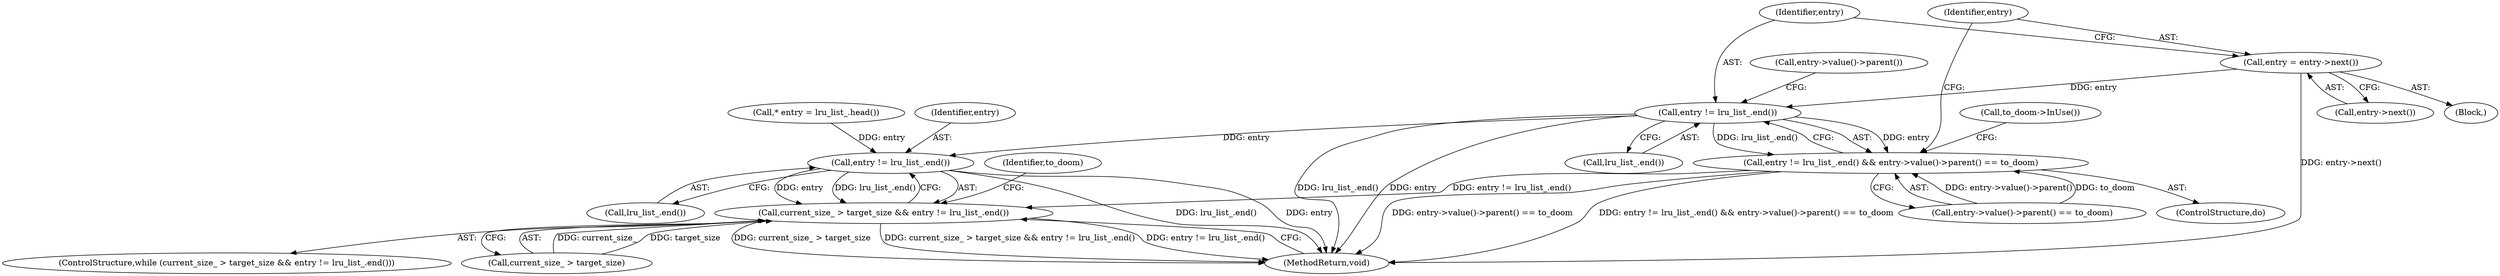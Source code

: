 digraph "0_Chrome_9ab771022535b499e4d7a7f12fa6c60a294f7de4_0@pointer" {
"1000134" [label="(Call,entry = entry->next())"];
"1000138" [label="(Call,entry != lru_list_.end())"];
"1000124" [label="(Call,entry != lru_list_.end())"];
"1000120" [label="(Call,current_size_ > target_size && entry != lru_list_.end())"];
"1000137" [label="(Call,entry != lru_list_.end() && entry->value()->parent() == to_doom)"];
"1000133" [label="(Block,)"];
"1000116" [label="(Call,* entry = lru_list_.head())"];
"1000124" [label="(Call,entry != lru_list_.end())"];
"1000137" [label="(Call,entry != lru_list_.end() && entry->value()->parent() == to_doom)"];
"1000141" [label="(Call,entry->value()->parent() == to_doom)"];
"1000134" [label="(Call,entry = entry->next())"];
"1000125" [label="(Identifier,entry)"];
"1000119" [label="(ControlStructure,while (current_size_ > target_size && entry != lru_list_.end()))"];
"1000140" [label="(Call,lru_list_.end())"];
"1000142" [label="(Call,entry->value()->parent())"];
"1000120" [label="(Call,current_size_ > target_size && entry != lru_list_.end())"];
"1000138" [label="(Call,entry != lru_list_.end())"];
"1000126" [label="(Call,lru_list_.end())"];
"1000130" [label="(Identifier,to_doom)"];
"1000135" [label="(Identifier,entry)"];
"1000146" [label="(Call,to_doom->InUse())"];
"1000121" [label="(Call,current_size_ > target_size)"];
"1000139" [label="(Identifier,entry)"];
"1000148" [label="(MethodReturn,void)"];
"1000132" [label="(ControlStructure,do)"];
"1000136" [label="(Call,entry->next())"];
"1000134" -> "1000133"  [label="AST: "];
"1000134" -> "1000136"  [label="CFG: "];
"1000135" -> "1000134"  [label="AST: "];
"1000136" -> "1000134"  [label="AST: "];
"1000139" -> "1000134"  [label="CFG: "];
"1000134" -> "1000148"  [label="DDG: entry->next()"];
"1000134" -> "1000138"  [label="DDG: entry"];
"1000138" -> "1000137"  [label="AST: "];
"1000138" -> "1000140"  [label="CFG: "];
"1000139" -> "1000138"  [label="AST: "];
"1000140" -> "1000138"  [label="AST: "];
"1000142" -> "1000138"  [label="CFG: "];
"1000137" -> "1000138"  [label="CFG: "];
"1000138" -> "1000148"  [label="DDG: lru_list_.end()"];
"1000138" -> "1000148"  [label="DDG: entry"];
"1000138" -> "1000124"  [label="DDG: entry"];
"1000138" -> "1000137"  [label="DDG: entry"];
"1000138" -> "1000137"  [label="DDG: lru_list_.end()"];
"1000124" -> "1000120"  [label="AST: "];
"1000124" -> "1000126"  [label="CFG: "];
"1000125" -> "1000124"  [label="AST: "];
"1000126" -> "1000124"  [label="AST: "];
"1000120" -> "1000124"  [label="CFG: "];
"1000124" -> "1000148"  [label="DDG: entry"];
"1000124" -> "1000148"  [label="DDG: lru_list_.end()"];
"1000124" -> "1000120"  [label="DDG: entry"];
"1000124" -> "1000120"  [label="DDG: lru_list_.end()"];
"1000116" -> "1000124"  [label="DDG: entry"];
"1000120" -> "1000119"  [label="AST: "];
"1000120" -> "1000121"  [label="CFG: "];
"1000121" -> "1000120"  [label="AST: "];
"1000130" -> "1000120"  [label="CFG: "];
"1000148" -> "1000120"  [label="CFG: "];
"1000120" -> "1000148"  [label="DDG: current_size_ > target_size"];
"1000120" -> "1000148"  [label="DDG: current_size_ > target_size && entry != lru_list_.end()"];
"1000120" -> "1000148"  [label="DDG: entry != lru_list_.end()"];
"1000121" -> "1000120"  [label="DDG: current_size_"];
"1000121" -> "1000120"  [label="DDG: target_size"];
"1000137" -> "1000120"  [label="DDG: entry != lru_list_.end()"];
"1000137" -> "1000132"  [label="AST: "];
"1000137" -> "1000141"  [label="CFG: "];
"1000141" -> "1000137"  [label="AST: "];
"1000135" -> "1000137"  [label="CFG: "];
"1000146" -> "1000137"  [label="CFG: "];
"1000137" -> "1000148"  [label="DDG: entry != lru_list_.end() && entry->value()->parent() == to_doom"];
"1000137" -> "1000148"  [label="DDG: entry->value()->parent() == to_doom"];
"1000141" -> "1000137"  [label="DDG: entry->value()->parent()"];
"1000141" -> "1000137"  [label="DDG: to_doom"];
}
